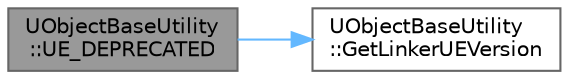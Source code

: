 digraph "UObjectBaseUtility::UE_DEPRECATED"
{
 // INTERACTIVE_SVG=YES
 // LATEX_PDF_SIZE
  bgcolor="transparent";
  edge [fontname=Helvetica,fontsize=10,labelfontname=Helvetica,labelfontsize=10];
  node [fontname=Helvetica,fontsize=10,shape=box,height=0.2,width=0.4];
  rankdir="LR";
  Node1 [id="Node000001",label="UObjectBaseUtility\l::UE_DEPRECATED",height=0.2,width=0.4,color="gray40", fillcolor="grey60", style="filled", fontcolor="black",tooltip=" "];
  Node1 -> Node2 [id="edge1_Node000001_Node000002",color="steelblue1",style="solid",tooltip=" "];
  Node2 [id="Node000002",label="UObjectBaseUtility\l::GetLinkerUEVersion",height=0.2,width=0.4,color="grey40", fillcolor="white", style="filled",URL="$d6/d7b/classUObjectBaseUtility.html#a714f61b1c436c0a9d3e3015a209a3715",tooltip="Returns the UE version of the linker for this object."];
}
